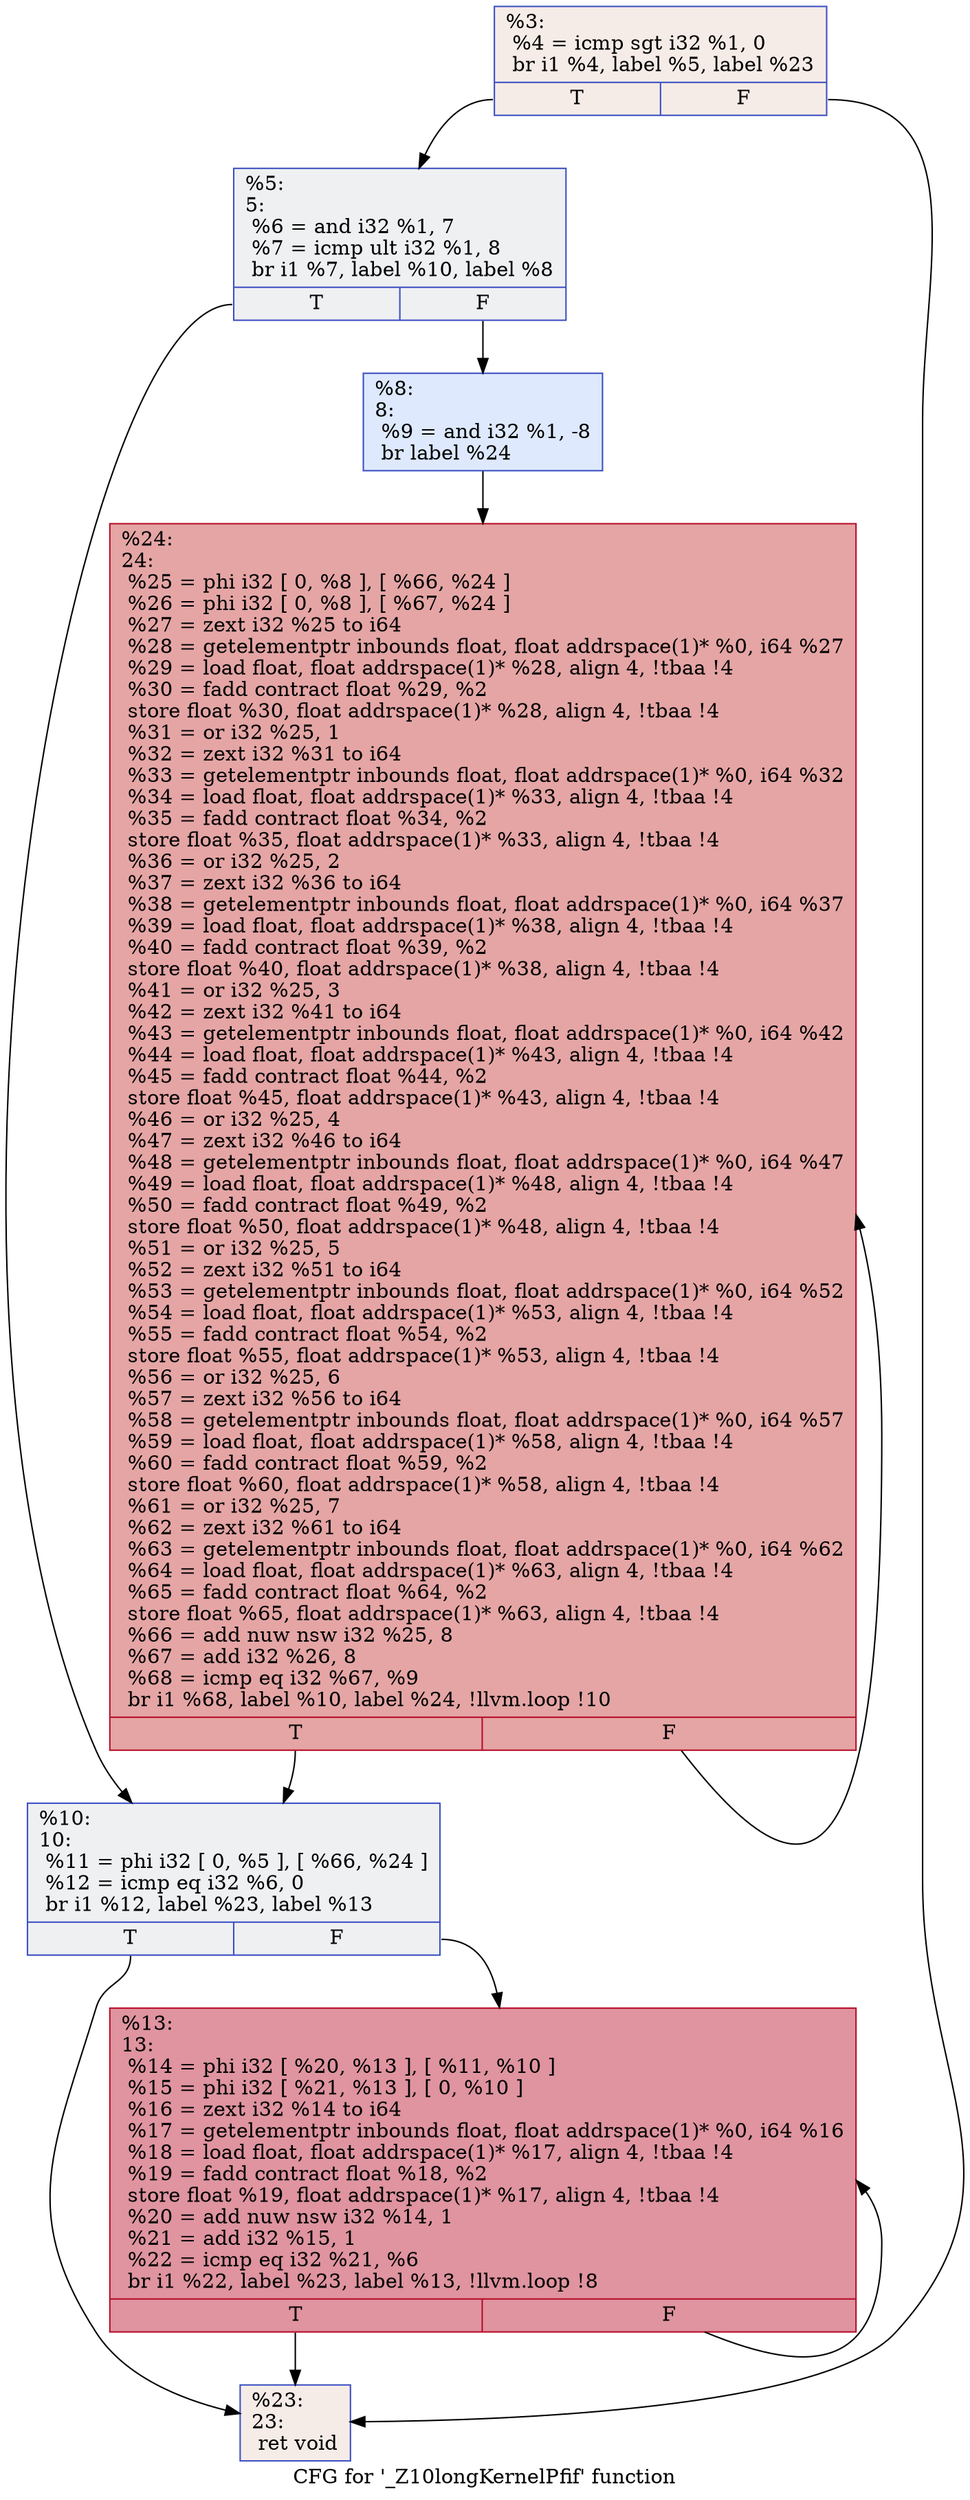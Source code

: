 digraph "CFG for '_Z10longKernelPfif' function" {
	label="CFG for '_Z10longKernelPfif' function";

	Node0x4675800 [shape=record,color="#3d50c3ff", style=filled, fillcolor="#ead5c970",label="{%3:\l  %4 = icmp sgt i32 %1, 0\l  br i1 %4, label %5, label %23\l|{<s0>T|<s1>F}}"];
	Node0x4675800:s0 -> Node0x4675ef0;
	Node0x4675800:s1 -> Node0x4675f80;
	Node0x4675ef0 [shape=record,color="#3d50c3ff", style=filled, fillcolor="#d9dce170",label="{%5:\l5:                                                \l  %6 = and i32 %1, 7\l  %7 = icmp ult i32 %1, 8\l  br i1 %7, label %10, label %8\l|{<s0>T|<s1>F}}"];
	Node0x4675ef0:s0 -> Node0x4676210;
	Node0x4675ef0:s1 -> Node0x4676260;
	Node0x4676260 [shape=record,color="#3d50c3ff", style=filled, fillcolor="#b5cdfa70",label="{%8:\l8:                                                \l  %9 = and i32 %1, -8\l  br label %24\l}"];
	Node0x4676260 -> Node0x46764f0;
	Node0x4676210 [shape=record,color="#3d50c3ff", style=filled, fillcolor="#d9dce170",label="{%10:\l10:                                               \l  %11 = phi i32 [ 0, %5 ], [ %66, %24 ]\l  %12 = icmp eq i32 %6, 0\l  br i1 %12, label %23, label %13\l|{<s0>T|<s1>F}}"];
	Node0x4676210:s0 -> Node0x4675f80;
	Node0x4676210:s1 -> Node0x46766c0;
	Node0x46766c0 [shape=record,color="#b70d28ff", style=filled, fillcolor="#b70d2870",label="{%13:\l13:                                               \l  %14 = phi i32 [ %20, %13 ], [ %11, %10 ]\l  %15 = phi i32 [ %21, %13 ], [ 0, %10 ]\l  %16 = zext i32 %14 to i64\l  %17 = getelementptr inbounds float, float addrspace(1)* %0, i64 %16\l  %18 = load float, float addrspace(1)* %17, align 4, !tbaa !4\l  %19 = fadd contract float %18, %2\l  store float %19, float addrspace(1)* %17, align 4, !tbaa !4\l  %20 = add nuw nsw i32 %14, 1\l  %21 = add i32 %15, 1\l  %22 = icmp eq i32 %21, %6\l  br i1 %22, label %23, label %13, !llvm.loop !8\l|{<s0>T|<s1>F}}"];
	Node0x46766c0:s0 -> Node0x4675f80;
	Node0x46766c0:s1 -> Node0x46766c0;
	Node0x4675f80 [shape=record,color="#3d50c3ff", style=filled, fillcolor="#ead5c970",label="{%23:\l23:                                               \l  ret void\l}"];
	Node0x46764f0 [shape=record,color="#b70d28ff", style=filled, fillcolor="#c5333470",label="{%24:\l24:                                               \l  %25 = phi i32 [ 0, %8 ], [ %66, %24 ]\l  %26 = phi i32 [ 0, %8 ], [ %67, %24 ]\l  %27 = zext i32 %25 to i64\l  %28 = getelementptr inbounds float, float addrspace(1)* %0, i64 %27\l  %29 = load float, float addrspace(1)* %28, align 4, !tbaa !4\l  %30 = fadd contract float %29, %2\l  store float %30, float addrspace(1)* %28, align 4, !tbaa !4\l  %31 = or i32 %25, 1\l  %32 = zext i32 %31 to i64\l  %33 = getelementptr inbounds float, float addrspace(1)* %0, i64 %32\l  %34 = load float, float addrspace(1)* %33, align 4, !tbaa !4\l  %35 = fadd contract float %34, %2\l  store float %35, float addrspace(1)* %33, align 4, !tbaa !4\l  %36 = or i32 %25, 2\l  %37 = zext i32 %36 to i64\l  %38 = getelementptr inbounds float, float addrspace(1)* %0, i64 %37\l  %39 = load float, float addrspace(1)* %38, align 4, !tbaa !4\l  %40 = fadd contract float %39, %2\l  store float %40, float addrspace(1)* %38, align 4, !tbaa !4\l  %41 = or i32 %25, 3\l  %42 = zext i32 %41 to i64\l  %43 = getelementptr inbounds float, float addrspace(1)* %0, i64 %42\l  %44 = load float, float addrspace(1)* %43, align 4, !tbaa !4\l  %45 = fadd contract float %44, %2\l  store float %45, float addrspace(1)* %43, align 4, !tbaa !4\l  %46 = or i32 %25, 4\l  %47 = zext i32 %46 to i64\l  %48 = getelementptr inbounds float, float addrspace(1)* %0, i64 %47\l  %49 = load float, float addrspace(1)* %48, align 4, !tbaa !4\l  %50 = fadd contract float %49, %2\l  store float %50, float addrspace(1)* %48, align 4, !tbaa !4\l  %51 = or i32 %25, 5\l  %52 = zext i32 %51 to i64\l  %53 = getelementptr inbounds float, float addrspace(1)* %0, i64 %52\l  %54 = load float, float addrspace(1)* %53, align 4, !tbaa !4\l  %55 = fadd contract float %54, %2\l  store float %55, float addrspace(1)* %53, align 4, !tbaa !4\l  %56 = or i32 %25, 6\l  %57 = zext i32 %56 to i64\l  %58 = getelementptr inbounds float, float addrspace(1)* %0, i64 %57\l  %59 = load float, float addrspace(1)* %58, align 4, !tbaa !4\l  %60 = fadd contract float %59, %2\l  store float %60, float addrspace(1)* %58, align 4, !tbaa !4\l  %61 = or i32 %25, 7\l  %62 = zext i32 %61 to i64\l  %63 = getelementptr inbounds float, float addrspace(1)* %0, i64 %62\l  %64 = load float, float addrspace(1)* %63, align 4, !tbaa !4\l  %65 = fadd contract float %64, %2\l  store float %65, float addrspace(1)* %63, align 4, !tbaa !4\l  %66 = add nuw nsw i32 %25, 8\l  %67 = add i32 %26, 8\l  %68 = icmp eq i32 %67, %9\l  br i1 %68, label %10, label %24, !llvm.loop !10\l|{<s0>T|<s1>F}}"];
	Node0x46764f0:s0 -> Node0x4676210;
	Node0x46764f0:s1 -> Node0x46764f0;
}
